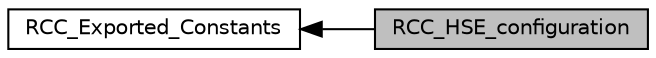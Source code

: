 digraph "RCC_HSE_configuration"
{
  edge [fontname="Helvetica",fontsize="10",labelfontname="Helvetica",labelfontsize="10"];
  node [fontname="Helvetica",fontsize="10",shape=record];
  rankdir=LR;
  Node0 [label="RCC_HSE_configuration",height=0.2,width=0.4,color="black", fillcolor="grey75", style="filled", fontcolor="black"];
  Node1 [label="RCC_Exported_Constants",height=0.2,width=0.4,color="black", fillcolor="white", style="filled",URL="$group___r_c_c___exported___constants.html"];
  Node1->Node0 [shape=plaintext, dir="back", style="solid"];
}
